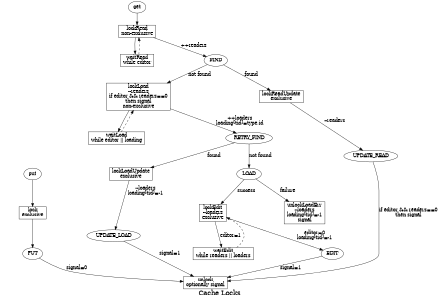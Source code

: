 // sudo apt-get install graphviz
// sudo apt-get install xdot
// xdot cache-locks.dot
digraph CACHE_LOCKS
{
	label="Cache Locks";
	fontsize=20;
	size="3,2";
	ratio=fill;

	lockRead       [shape=box, label="lockRead\nnon-exclusive"];
	lockLoad       [shape=box, label="lockLoad\n--readers\nif editor && readers==0\nthen signal\nnon-exclusive"];
	lockEdit       [shape=box, label="lockEdit\n--loaders\nexclusive"];
	lockReadUpdate [shape=box, label="lockReadUpdate\nexclusive"];
	lockLoadUpdate [shape=box, label="lockLoadUpdate\nexclusive"];
	lock           [shape=box, label="lock\nexclusive"];
	waitLoad       [shape=box, label="waitLoad\nwhile editor || loading"];
	waitRead       [shape=box, label="waitRead\nwhile editor"];
	waitEdit       [shape=box, label="waitEdit\nwhile readers || loaders"];
	unlock         [shape=box, label="unlock\noptionally signal"];
	unlockLoadErr  [shape=box, label="unlockLoadErr\n--loaders\nloading[tid]=-1\nsignal"];

	get            -> lockRead;
	lockRead       -> FIND [label="++readers"];
	lockRead       -> waitRead;
	waitRead       -> lockRead [style=dashed];
	FIND           -> lockReadUpdate [label="found"];
	FIND           -> lockLoad [label="not found"];
	LOAD           -> lockEdit [label="success"];
	LOAD           -> unlockLoadErr [label="failure"];
	lockLoad       -> RETRY_FIND [label="++loaders\nloading[tid]=type,id"];
	RETRY_FIND     -> lockLoadUpdate [label="found"];
	RETRY_FIND     -> LOAD [label="not found"];
	lockLoad       -> waitLoad;
	waitLoad       -> lockLoad [style=dashed];
	lockEdit       -> EDIT [label="editor=0\nloading[tid]=-1"];
	EDIT           -> unlock [label="signal=1"];
	lockEdit       -> waitEdit [label="editor=1"];
	waitEdit       -> lockEdit [style=dashed];
	put            -> lock;
	lockReadUpdate -> UPDATE_READ [label="--readers"];
	lockLoadUpdate -> UPDATE_LOAD [label="--loaders\nloading[tid]=-1"];
	UPDATE_READ    -> unlock [label="if editor && readers==0\nthen signal"];
	UPDATE_LOAD    -> unlock [label="signal=1"];
	lock           -> PUT;
	PUT            -> unlock [label="signal=0"];
}
